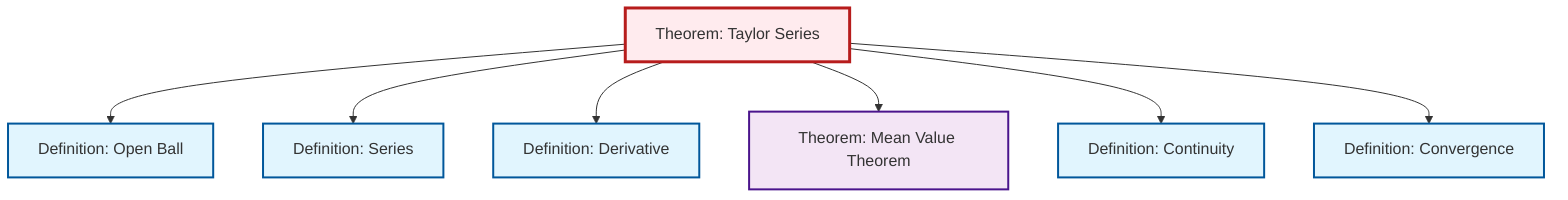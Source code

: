 graph TD
    classDef definition fill:#e1f5fe,stroke:#01579b,stroke-width:2px
    classDef theorem fill:#f3e5f5,stroke:#4a148c,stroke-width:2px
    classDef axiom fill:#fff3e0,stroke:#e65100,stroke-width:2px
    classDef example fill:#e8f5e9,stroke:#1b5e20,stroke-width:2px
    classDef current fill:#ffebee,stroke:#b71c1c,stroke-width:3px
    def-series["Definition: Series"]:::definition
    def-derivative["Definition: Derivative"]:::definition
    def-open-ball["Definition: Open Ball"]:::definition
    def-continuity["Definition: Continuity"]:::definition
    thm-taylor-series["Theorem: Taylor Series"]:::theorem
    thm-mean-value["Theorem: Mean Value Theorem"]:::theorem
    def-convergence["Definition: Convergence"]:::definition
    thm-taylor-series --> def-open-ball
    thm-taylor-series --> def-series
    thm-taylor-series --> def-derivative
    thm-taylor-series --> thm-mean-value
    thm-taylor-series --> def-continuity
    thm-taylor-series --> def-convergence
    class thm-taylor-series current